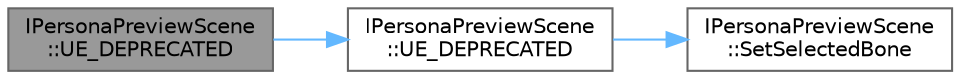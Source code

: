 digraph "IPersonaPreviewScene::UE_DEPRECATED"
{
 // INTERACTIVE_SVG=YES
 // LATEX_PDF_SIZE
  bgcolor="transparent";
  edge [fontname=Helvetica,fontsize=10,labelfontname=Helvetica,labelfontsize=10];
  node [fontname=Helvetica,fontsize=10,shape=box,height=0.2,width=0.4];
  rankdir="LR";
  Node1 [id="Node000001",label="IPersonaPreviewScene\l::UE_DEPRECATED",height=0.2,width=0.4,color="gray40", fillcolor="grey60", style="filled", fontcolor="black",tooltip="Unregisters a delegate called when the currently selected bone has changed."];
  Node1 -> Node2 [id="edge1_Node000001_Node000002",color="steelblue1",style="solid",tooltip=" "];
  Node2 [id="Node000002",label="IPersonaPreviewScene\l::UE_DEPRECATED",height=0.2,width=0.4,color="grey40", fillcolor="white", style="filled",URL="$d2/df1/classIPersonaPreviewScene.html#abfff93bc6d8217f0dbcdfc4aae71e0dd",tooltip="Sets the selected bone on the preview component."];
  Node2 -> Node3 [id="edge2_Node000002_Node000003",color="steelblue1",style="solid",tooltip=" "];
  Node3 [id="Node000003",label="IPersonaPreviewScene\l::SetSelectedBone",height=0.2,width=0.4,color="grey40", fillcolor="white", style="filled",URL="$d2/df1/classIPersonaPreviewScene.html#ac4a67a09979450ee93965add054bd5f4",tooltip="Sets the selected bone on the preview component."];
}
